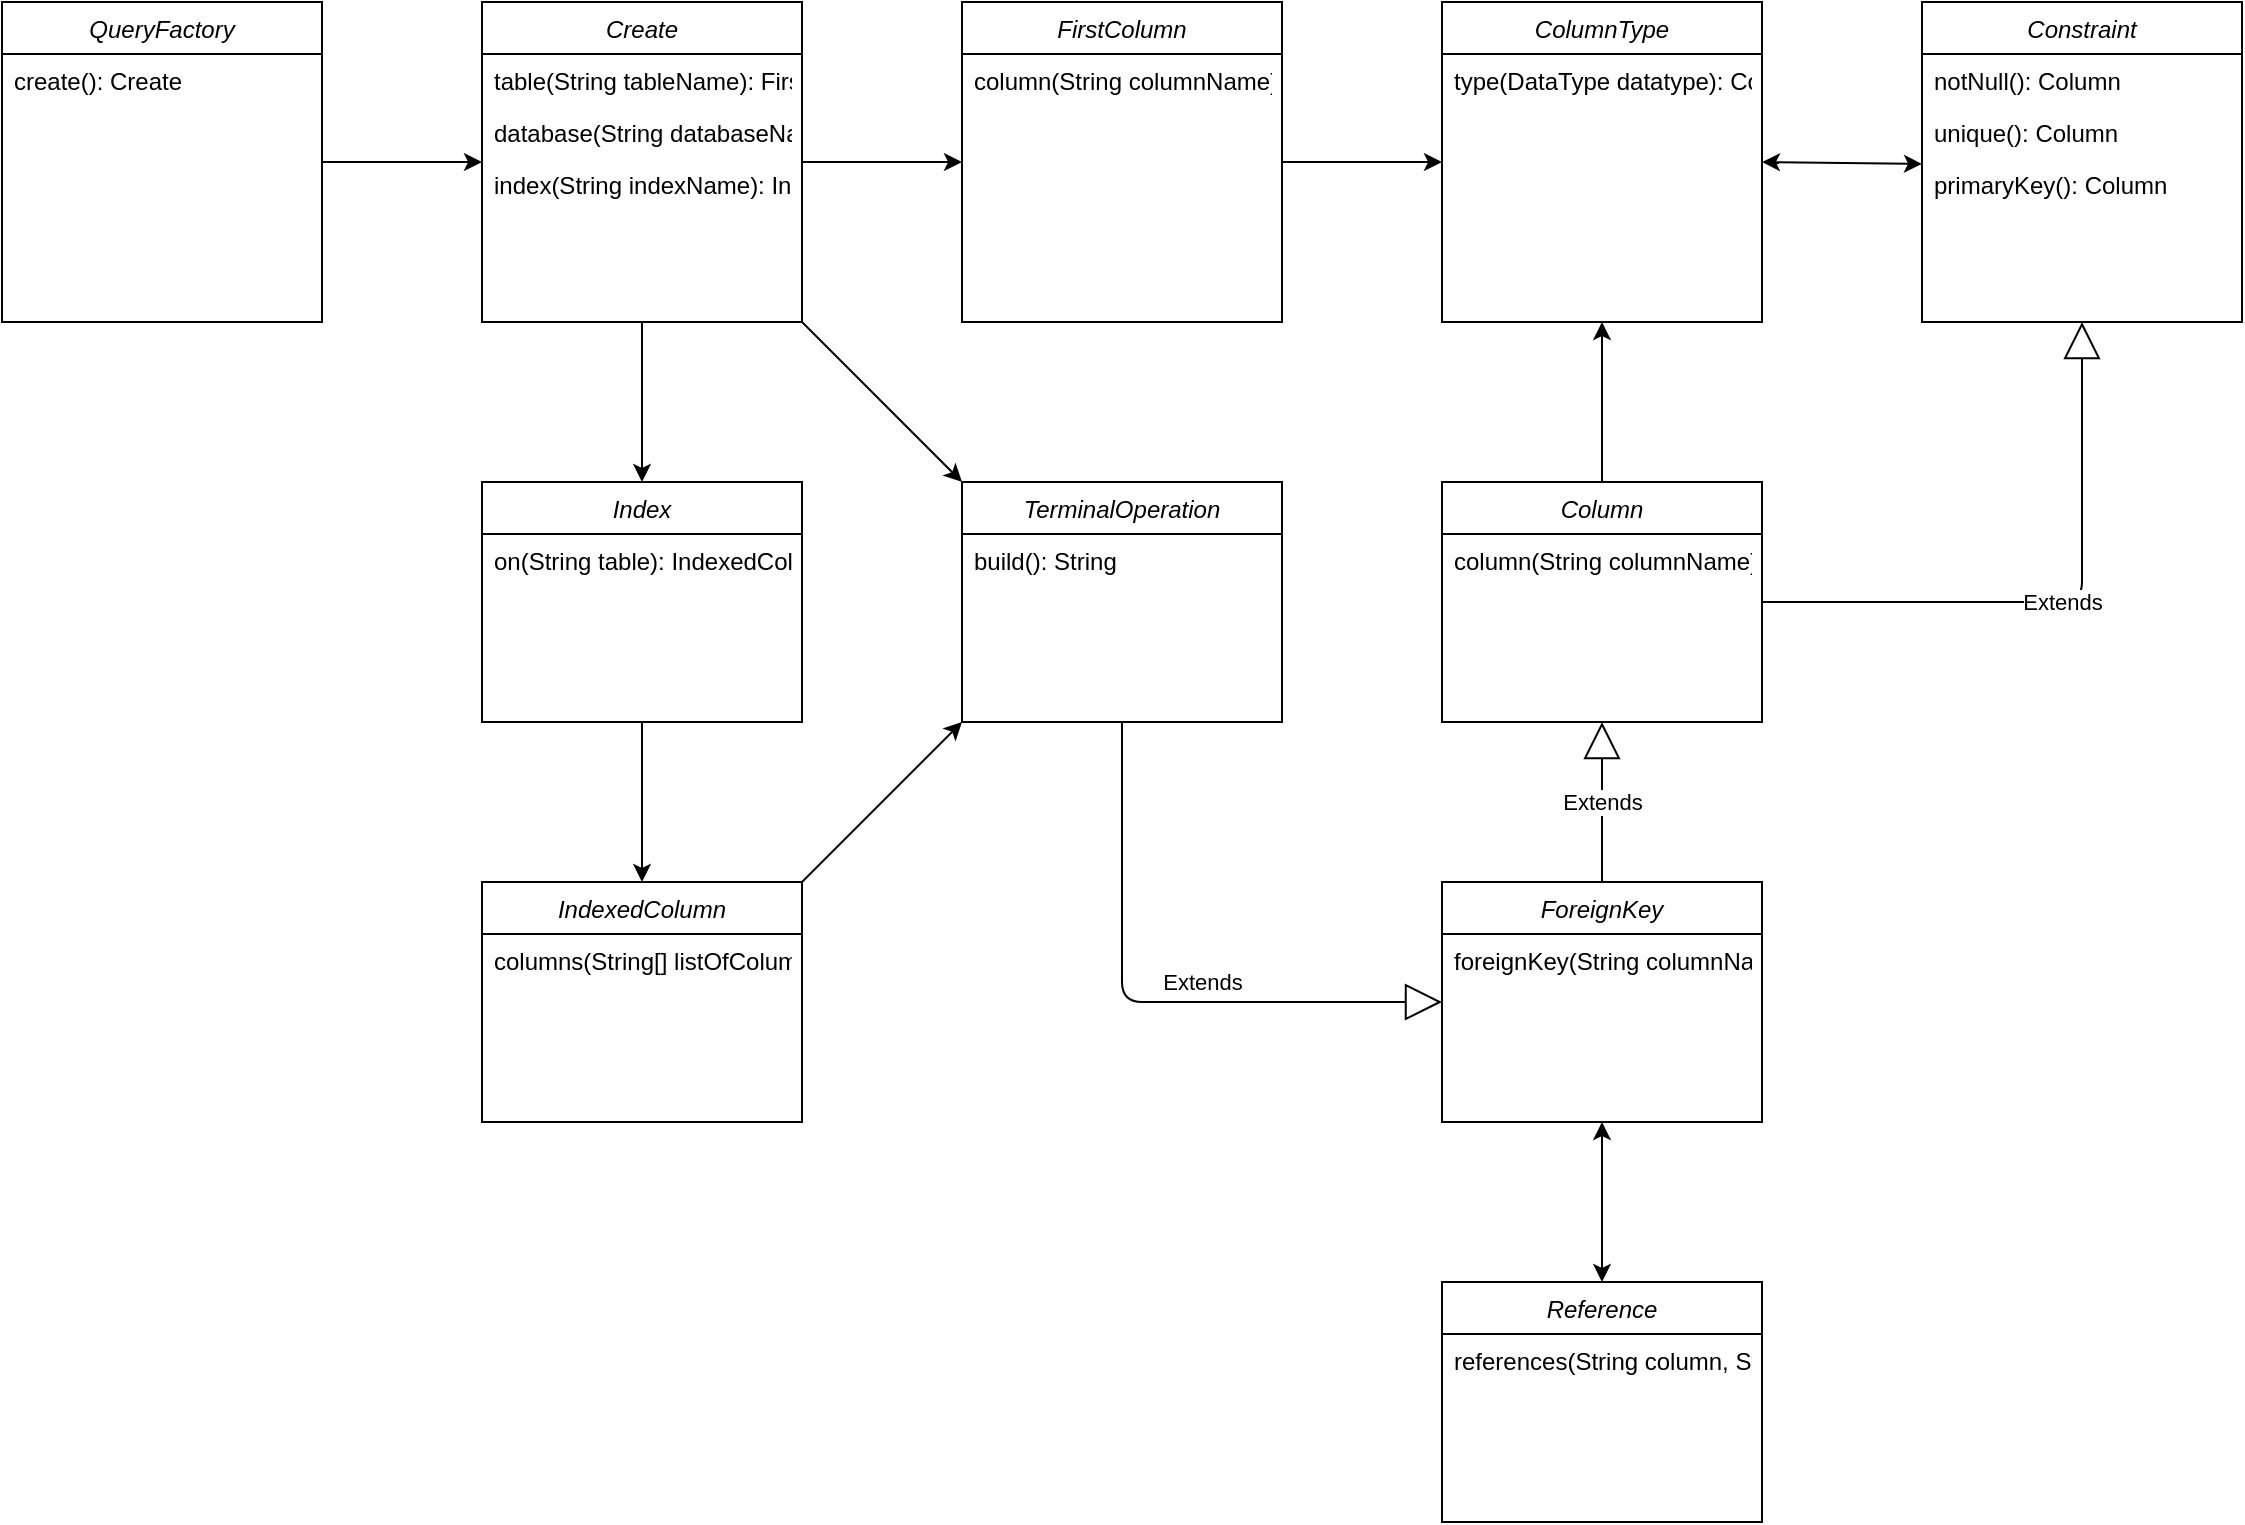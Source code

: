 <mxfile version="14.6.10" type="device"><diagram id="C5RBs43oDa-KdzZeNtuy" name="Page-1"><mxGraphModel dx="1026" dy="450" grid="1" gridSize="10" guides="1" tooltips="1" connect="1" arrows="1" fold="1" page="1" pageScale="1" pageWidth="827" pageHeight="1169" math="0" shadow="0"><root><mxCell id="WIyWlLk6GJQsqaUBKTNV-0"/><mxCell id="WIyWlLk6GJQsqaUBKTNV-1" parent="WIyWlLk6GJQsqaUBKTNV-0"/><mxCell id="zkfFHV4jXpPFQw0GAbJ--0" value="QueryFactory" style="swimlane;fontStyle=2;align=center;verticalAlign=top;childLayout=stackLayout;horizontal=1;startSize=26;horizontalStack=0;resizeParent=1;resizeLast=0;collapsible=1;marginBottom=0;rounded=0;shadow=0;strokeWidth=1;" parent="WIyWlLk6GJQsqaUBKTNV-1" vertex="1"><mxGeometry x="40" y="360" width="160" height="160" as="geometry"><mxRectangle x="230" y="140" width="160" height="26" as="alternateBounds"/></mxGeometry></mxCell><mxCell id="A3a8MVvxwytOtdOD7NzR-0" value="create(): Create" style="text;align=left;verticalAlign=top;spacingLeft=4;spacingRight=4;overflow=hidden;rotatable=0;points=[[0,0.5],[1,0.5]];portConstraint=eastwest;" parent="zkfFHV4jXpPFQw0GAbJ--0" vertex="1"><mxGeometry y="26" width="160" height="26" as="geometry"/></mxCell><mxCell id="395rzQ1Sz0LrWafPme_m-4" value="Create" style="swimlane;fontStyle=2;align=center;verticalAlign=top;childLayout=stackLayout;horizontal=1;startSize=26;horizontalStack=0;resizeParent=1;resizeLast=0;collapsible=1;marginBottom=0;rounded=0;shadow=0;strokeWidth=1;" parent="WIyWlLk6GJQsqaUBKTNV-1" vertex="1"><mxGeometry x="280" y="360" width="160" height="160" as="geometry"><mxRectangle x="230" y="140" width="160" height="26" as="alternateBounds"/></mxGeometry></mxCell><mxCell id="395rzQ1Sz0LrWafPme_m-5" value="table(String tableName): FirstColumn" style="text;align=left;verticalAlign=top;spacingLeft=4;spacingRight=4;overflow=hidden;rotatable=0;points=[[0,0.5],[1,0.5]];portConstraint=eastwest;" parent="395rzQ1Sz0LrWafPme_m-4" vertex="1"><mxGeometry y="26" width="160" height="26" as="geometry"/></mxCell><mxCell id="7ETvCpZVFwaiH-7jqnZN-0" value="database(String databaseName): TerminalOperation" style="text;align=left;verticalAlign=top;spacingLeft=4;spacingRight=4;overflow=hidden;rotatable=0;points=[[0,0.5],[1,0.5]];portConstraint=eastwest;" parent="395rzQ1Sz0LrWafPme_m-4" vertex="1"><mxGeometry y="52" width="160" height="26" as="geometry"/></mxCell><mxCell id="XbL8VKQHBPDlRRQsfSdW-14" value="index(String indexName): Index" style="text;align=left;verticalAlign=top;spacingLeft=4;spacingRight=4;overflow=hidden;rotatable=0;points=[[0,0.5],[1,0.5]];portConstraint=eastwest;" parent="395rzQ1Sz0LrWafPme_m-4" vertex="1"><mxGeometry y="78" width="160" height="26" as="geometry"/></mxCell><mxCell id="395rzQ1Sz0LrWafPme_m-12" value="" style="endArrow=classic;html=1;entryX=0;entryY=0.5;entryDx=0;entryDy=0;exitX=1;exitY=0.5;exitDx=0;exitDy=0;" parent="WIyWlLk6GJQsqaUBKTNV-1" source="zkfFHV4jXpPFQw0GAbJ--0" target="395rzQ1Sz0LrWafPme_m-4" edge="1"><mxGeometry width="50" height="50" relative="1" as="geometry"><mxPoint x="260" y="520" as="sourcePoint"/><mxPoint x="200" y="407" as="targetPoint"/></mxGeometry></mxCell><mxCell id="A3a8MVvxwytOtdOD7NzR-1" value="ColumnType" style="swimlane;fontStyle=2;align=center;verticalAlign=top;childLayout=stackLayout;horizontal=1;startSize=26;horizontalStack=0;resizeParent=1;resizeLast=0;collapsible=1;marginBottom=0;rounded=0;shadow=0;strokeWidth=1;" parent="WIyWlLk6GJQsqaUBKTNV-1" vertex="1"><mxGeometry x="760" y="360" width="160" height="160" as="geometry"><mxRectangle x="230" y="140" width="160" height="26" as="alternateBounds"/></mxGeometry></mxCell><mxCell id="A3a8MVvxwytOtdOD7NzR-2" value="type(DataType datatype): Constraint" style="text;align=left;verticalAlign=top;spacingLeft=4;spacingRight=4;overflow=hidden;rotatable=0;points=[[0,0.5],[1,0.5]];portConstraint=eastwest;" parent="A3a8MVvxwytOtdOD7NzR-1" vertex="1"><mxGeometry y="26" width="160" height="26" as="geometry"/></mxCell><mxCell id="A3a8MVvxwytOtdOD7NzR-3" value="FirstColumn" style="swimlane;fontStyle=2;align=center;verticalAlign=top;childLayout=stackLayout;horizontal=1;startSize=26;horizontalStack=0;resizeParent=1;resizeLast=0;collapsible=1;marginBottom=0;rounded=0;shadow=0;strokeWidth=1;" parent="WIyWlLk6GJQsqaUBKTNV-1" vertex="1"><mxGeometry x="520" y="360" width="160" height="160" as="geometry"><mxRectangle x="230" y="140" width="160" height="26" as="alternateBounds"/></mxGeometry></mxCell><mxCell id="XbL8VKQHBPDlRRQsfSdW-12" value="column(String columnName): ColumnType" style="text;align=left;verticalAlign=top;spacingLeft=4;spacingRight=4;overflow=hidden;rotatable=0;points=[[0,0.5],[1,0.5]];portConstraint=eastwest;" parent="A3a8MVvxwytOtdOD7NzR-3" vertex="1"><mxGeometry y="26" width="160" height="26" as="geometry"/></mxCell><mxCell id="A3a8MVvxwytOtdOD7NzR-5" value="" style="endArrow=classic;html=1;entryX=0;entryY=0.5;entryDx=0;entryDy=0;exitX=1;exitY=0.5;exitDx=0;exitDy=0;" parent="WIyWlLk6GJQsqaUBKTNV-1" source="395rzQ1Sz0LrWafPme_m-4" target="A3a8MVvxwytOtdOD7NzR-3" edge="1"><mxGeometry width="50" height="50" relative="1" as="geometry"><mxPoint x="210" y="430" as="sourcePoint"/><mxPoint x="290" y="430" as="targetPoint"/></mxGeometry></mxCell><mxCell id="A3a8MVvxwytOtdOD7NzR-6" value="" style="endArrow=classic;html=1;entryX=0;entryY=0.5;entryDx=0;entryDy=0;exitX=1;exitY=0.5;exitDx=0;exitDy=0;" parent="WIyWlLk6GJQsqaUBKTNV-1" source="A3a8MVvxwytOtdOD7NzR-3" target="A3a8MVvxwytOtdOD7NzR-1" edge="1"><mxGeometry width="50" height="50" relative="1" as="geometry"><mxPoint x="710" y="450" as="sourcePoint"/><mxPoint x="530" y="430" as="targetPoint"/></mxGeometry></mxCell><mxCell id="A3a8MVvxwytOtdOD7NzR-9" value="Column" style="swimlane;fontStyle=2;align=center;verticalAlign=top;childLayout=stackLayout;horizontal=1;startSize=26;horizontalStack=0;resizeParent=1;resizeLast=0;collapsible=1;marginBottom=0;rounded=0;shadow=0;strokeWidth=1;" parent="WIyWlLk6GJQsqaUBKTNV-1" vertex="1"><mxGeometry x="760" y="600" width="160" height="120" as="geometry"><mxRectangle x="230" y="140" width="160" height="26" as="alternateBounds"/></mxGeometry></mxCell><mxCell id="A3a8MVvxwytOtdOD7NzR-10" value="column(String columnName): ColumnType" style="text;align=left;verticalAlign=top;spacingLeft=4;spacingRight=4;overflow=hidden;rotatable=0;points=[[0,0.5],[1,0.5]];portConstraint=eastwest;" parent="A3a8MVvxwytOtdOD7NzR-9" vertex="1"><mxGeometry y="26" width="160" height="26" as="geometry"/></mxCell><mxCell id="7ETvCpZVFwaiH-7jqnZN-1" value="TerminalOperation" style="swimlane;fontStyle=2;align=center;verticalAlign=top;childLayout=stackLayout;horizontal=1;startSize=26;horizontalStack=0;resizeParent=1;resizeLast=0;collapsible=1;marginBottom=0;rounded=0;shadow=0;strokeWidth=1;" parent="WIyWlLk6GJQsqaUBKTNV-1" vertex="1"><mxGeometry x="520" y="600" width="160" height="120" as="geometry"><mxRectangle x="230" y="140" width="160" height="26" as="alternateBounds"/></mxGeometry></mxCell><mxCell id="7ETvCpZVFwaiH-7jqnZN-2" value="build(): String" style="text;align=left;verticalAlign=top;spacingLeft=4;spacingRight=4;overflow=hidden;rotatable=0;points=[[0,0.5],[1,0.5]];portConstraint=eastwest;" parent="7ETvCpZVFwaiH-7jqnZN-1" vertex="1"><mxGeometry y="26" width="160" height="26" as="geometry"/></mxCell><mxCell id="7ETvCpZVFwaiH-7jqnZN-4" value="" style="endArrow=classic;html=1;entryX=0;entryY=0;entryDx=0;entryDy=0;exitX=1;exitY=1;exitDx=0;exitDy=0;" parent="WIyWlLk6GJQsqaUBKTNV-1" source="395rzQ1Sz0LrWafPme_m-4" target="7ETvCpZVFwaiH-7jqnZN-1" edge="1"><mxGeometry width="50" height="50" relative="1" as="geometry"><mxPoint x="450" y="430" as="sourcePoint"/><mxPoint x="530" y="430" as="targetPoint"/></mxGeometry></mxCell><mxCell id="kE2_z7dA7F_K42ZVnH6D-0" value="Constraint" style="swimlane;fontStyle=2;align=center;verticalAlign=top;childLayout=stackLayout;horizontal=1;startSize=26;horizontalStack=0;resizeParent=1;resizeLast=0;collapsible=1;marginBottom=0;rounded=0;shadow=0;strokeWidth=1;" parent="WIyWlLk6GJQsqaUBKTNV-1" vertex="1"><mxGeometry x="1000" y="360" width="160" height="160" as="geometry"><mxRectangle x="230" y="140" width="160" height="26" as="alternateBounds"/></mxGeometry></mxCell><mxCell id="kE2_z7dA7F_K42ZVnH6D-4" value="notNull(): Column" style="text;align=left;verticalAlign=top;spacingLeft=4;spacingRight=4;overflow=hidden;rotatable=0;points=[[0,0.5],[1,0.5]];portConstraint=eastwest;" parent="kE2_z7dA7F_K42ZVnH6D-0" vertex="1"><mxGeometry y="26" width="160" height="26" as="geometry"/></mxCell><mxCell id="kE2_z7dA7F_K42ZVnH6D-1" value="unique(): Column" style="text;align=left;verticalAlign=top;spacingLeft=4;spacingRight=4;overflow=hidden;rotatable=0;points=[[0,0.5],[1,0.5]];portConstraint=eastwest;" parent="kE2_z7dA7F_K42ZVnH6D-0" vertex="1"><mxGeometry y="52" width="160" height="26" as="geometry"/></mxCell><mxCell id="XbL8VKQHBPDlRRQsfSdW-2" value="primaryKey(): Column" style="text;align=left;verticalAlign=top;spacingLeft=4;spacingRight=4;overflow=hidden;rotatable=0;points=[[0,0.5],[1,0.5]];portConstraint=eastwest;" parent="kE2_z7dA7F_K42ZVnH6D-0" vertex="1"><mxGeometry y="78" width="160" height="26" as="geometry"/></mxCell><mxCell id="kE2_z7dA7F_K42ZVnH6D-2" value="Extends" style="endArrow=block;endSize=16;endFill=0;html=1;entryX=0.5;entryY=1;entryDx=0;entryDy=0;exitX=1;exitY=0.5;exitDx=0;exitDy=0;" parent="WIyWlLk6GJQsqaUBKTNV-1" source="A3a8MVvxwytOtdOD7NzR-9" target="kE2_z7dA7F_K42ZVnH6D-0" edge="1"><mxGeometry width="160" relative="1" as="geometry"><mxPoint x="1080" y="600" as="sourcePoint"/><mxPoint x="1090" y="490" as="targetPoint"/><Array as="points"><mxPoint x="1080" y="660"/></Array></mxGeometry></mxCell><mxCell id="XbL8VKQHBPDlRRQsfSdW-0" value="" style="endArrow=classic;html=1;exitX=0.5;exitY=0;exitDx=0;exitDy=0;entryX=0.5;entryY=1;entryDx=0;entryDy=0;" parent="WIyWlLk6GJQsqaUBKTNV-1" source="A3a8MVvxwytOtdOD7NzR-9" target="A3a8MVvxwytOtdOD7NzR-1" edge="1"><mxGeometry width="50" height="50" relative="1" as="geometry"><mxPoint x="930" y="430" as="sourcePoint"/><mxPoint x="940" y="500" as="targetPoint"/></mxGeometry></mxCell><mxCell id="XbL8VKQHBPDlRRQsfSdW-1" value="" style="endArrow=classic;startArrow=classic;html=1;exitX=0;exitY=0.115;exitDx=0;exitDy=0;entryX=1;entryY=0.5;entryDx=0;entryDy=0;exitPerimeter=0;" parent="WIyWlLk6GJQsqaUBKTNV-1" source="XbL8VKQHBPDlRRQsfSdW-2" target="A3a8MVvxwytOtdOD7NzR-1" edge="1"><mxGeometry width="50" height="50" relative="1" as="geometry"><mxPoint x="999.96" y="838" as="sourcePoint"/><mxPoint x="920" y="838" as="targetPoint"/></mxGeometry></mxCell><mxCell id="XbL8VKQHBPDlRRQsfSdW-3" value="Reference" style="swimlane;fontStyle=2;align=center;verticalAlign=top;childLayout=stackLayout;horizontal=1;startSize=26;horizontalStack=0;resizeParent=1;resizeLast=0;collapsible=1;marginBottom=0;rounded=0;shadow=0;strokeWidth=1;" parent="WIyWlLk6GJQsqaUBKTNV-1" vertex="1"><mxGeometry x="760" y="1000" width="160" height="120" as="geometry"><mxRectangle x="230" y="140" width="160" height="26" as="alternateBounds"/></mxGeometry></mxCell><mxCell id="XbL8VKQHBPDlRRQsfSdW-4" value="references(String column, String ofTable): ForeignKey" style="text;align=left;verticalAlign=top;spacingLeft=4;spacingRight=4;overflow=hidden;rotatable=0;points=[[0,0.5],[1,0.5]];portConstraint=eastwest;" parent="XbL8VKQHBPDlRRQsfSdW-3" vertex="1"><mxGeometry y="26" width="160" height="26" as="geometry"/></mxCell><mxCell id="XbL8VKQHBPDlRRQsfSdW-8" value="ForeignKey" style="swimlane;fontStyle=2;align=center;verticalAlign=top;childLayout=stackLayout;horizontal=1;startSize=26;horizontalStack=0;resizeParent=1;resizeLast=0;collapsible=1;marginBottom=0;rounded=0;shadow=0;strokeWidth=1;" parent="WIyWlLk6GJQsqaUBKTNV-1" vertex="1"><mxGeometry x="760" y="800" width="160" height="120" as="geometry"><mxRectangle x="230" y="140" width="160" height="26" as="alternateBounds"/></mxGeometry></mxCell><mxCell id="XbL8VKQHBPDlRRQsfSdW-7" value="foreignKey(String columnName): Reference" style="text;align=left;verticalAlign=top;spacingLeft=4;spacingRight=4;overflow=hidden;rotatable=0;points=[[0,0.5],[1,0.5]];portConstraint=eastwest;" parent="XbL8VKQHBPDlRRQsfSdW-8" vertex="1"><mxGeometry y="26" width="160" height="26" as="geometry"/></mxCell><mxCell id="XbL8VKQHBPDlRRQsfSdW-10" value="" style="endArrow=classic;startArrow=classic;html=1;exitX=0.5;exitY=1;exitDx=0;exitDy=0;entryX=0.5;entryY=0;entryDx=0;entryDy=0;" parent="WIyWlLk6GJQsqaUBKTNV-1" source="XbL8VKQHBPDlRRQsfSdW-8" target="XbL8VKQHBPDlRRQsfSdW-3" edge="1"><mxGeometry width="50" height="50" relative="1" as="geometry"><mxPoint x="1010" y="450.99" as="sourcePoint"/><mxPoint x="870" y="1040" as="targetPoint"/></mxGeometry></mxCell><mxCell id="XbL8VKQHBPDlRRQsfSdW-11" value="Extends" style="endArrow=block;endSize=16;endFill=0;html=1;entryX=0.5;entryY=1;entryDx=0;entryDy=0;exitX=0.5;exitY=0;exitDx=0;exitDy=0;" parent="WIyWlLk6GJQsqaUBKTNV-1" source="XbL8VKQHBPDlRRQsfSdW-8" target="A3a8MVvxwytOtdOD7NzR-9" edge="1"><mxGeometry width="160" relative="1" as="geometry"><mxPoint x="930" y="690" as="sourcePoint"/><mxPoint x="1010" y="690" as="targetPoint"/></mxGeometry></mxCell><mxCell id="XbL8VKQHBPDlRRQsfSdW-13" value="Extends" style="endArrow=block;endSize=16;endFill=0;html=1;entryX=0;entryY=0.5;entryDx=0;entryDy=0;exitX=0.5;exitY=1;exitDx=0;exitDy=0;" parent="WIyWlLk6GJQsqaUBKTNV-1" source="7ETvCpZVFwaiH-7jqnZN-1" target="XbL8VKQHBPDlRRQsfSdW-8" edge="1"><mxGeometry x="0.2" y="10" width="160" relative="1" as="geometry"><mxPoint x="850" y="810" as="sourcePoint"/><mxPoint x="850" y="730" as="targetPoint"/><Array as="points"><mxPoint x="600" y="860"/></Array><mxPoint as="offset"/></mxGeometry></mxCell><mxCell id="XbL8VKQHBPDlRRQsfSdW-15" value="Index" style="swimlane;fontStyle=2;align=center;verticalAlign=top;childLayout=stackLayout;horizontal=1;startSize=26;horizontalStack=0;resizeParent=1;resizeLast=0;collapsible=1;marginBottom=0;rounded=0;shadow=0;strokeWidth=1;" parent="WIyWlLk6GJQsqaUBKTNV-1" vertex="1"><mxGeometry x="280" y="600" width="160" height="120" as="geometry"><mxRectangle x="230" y="140" width="160" height="26" as="alternateBounds"/></mxGeometry></mxCell><mxCell id="XbL8VKQHBPDlRRQsfSdW-16" value="on(String table): IndexedColumn" style="text;align=left;verticalAlign=top;spacingLeft=4;spacingRight=4;overflow=hidden;rotatable=0;points=[[0,0.5],[1,0.5]];portConstraint=eastwest;" parent="XbL8VKQHBPDlRRQsfSdW-15" vertex="1"><mxGeometry y="26" width="160" height="26" as="geometry"/></mxCell><mxCell id="XbL8VKQHBPDlRRQsfSdW-17" value="IndexedColumn" style="swimlane;fontStyle=2;align=center;verticalAlign=top;childLayout=stackLayout;horizontal=1;startSize=26;horizontalStack=0;resizeParent=1;resizeLast=0;collapsible=1;marginBottom=0;rounded=0;shadow=0;strokeWidth=1;" parent="WIyWlLk6GJQsqaUBKTNV-1" vertex="1"><mxGeometry x="280" y="800" width="160" height="120" as="geometry"><mxRectangle x="230" y="140" width="160" height="26" as="alternateBounds"/></mxGeometry></mxCell><mxCell id="XbL8VKQHBPDlRRQsfSdW-21" value="columns(String[] listOfColumns): TerminalOperation" style="text;align=left;verticalAlign=top;spacingLeft=4;spacingRight=4;overflow=hidden;rotatable=0;points=[[0,0.5],[1,0.5]];portConstraint=eastwest;" parent="XbL8VKQHBPDlRRQsfSdW-17" vertex="1"><mxGeometry y="26" width="160" height="26" as="geometry"/></mxCell><mxCell id="XbL8VKQHBPDlRRQsfSdW-19" value="" style="endArrow=classic;html=1;entryX=0.5;entryY=0;entryDx=0;entryDy=0;exitX=0.5;exitY=1;exitDx=0;exitDy=0;" parent="WIyWlLk6GJQsqaUBKTNV-1" source="395rzQ1Sz0LrWafPme_m-4" target="XbL8VKQHBPDlRRQsfSdW-15" edge="1"><mxGeometry width="50" height="50" relative="1" as="geometry"><mxPoint x="450" y="530" as="sourcePoint"/><mxPoint x="530" y="610" as="targetPoint"/></mxGeometry></mxCell><mxCell id="XbL8VKQHBPDlRRQsfSdW-20" value="" style="endArrow=classic;html=1;entryX=0.5;entryY=0;entryDx=0;entryDy=0;exitX=0.5;exitY=1;exitDx=0;exitDy=0;" parent="WIyWlLk6GJQsqaUBKTNV-1" source="XbL8VKQHBPDlRRQsfSdW-15" target="XbL8VKQHBPDlRRQsfSdW-17" edge="1"><mxGeometry width="50" height="50" relative="1" as="geometry"><mxPoint x="460" y="540" as="sourcePoint"/><mxPoint x="540" y="620" as="targetPoint"/></mxGeometry></mxCell><mxCell id="XbL8VKQHBPDlRRQsfSdW-23" value="" style="endArrow=classic;html=1;entryX=0;entryY=1;entryDx=0;entryDy=0;exitX=1;exitY=0;exitDx=0;exitDy=0;" parent="WIyWlLk6GJQsqaUBKTNV-1" source="XbL8VKQHBPDlRRQsfSdW-17" target="7ETvCpZVFwaiH-7jqnZN-1" edge="1"><mxGeometry width="50" height="50" relative="1" as="geometry"><mxPoint x="450" y="530" as="sourcePoint"/><mxPoint x="530" y="610" as="targetPoint"/></mxGeometry></mxCell></root></mxGraphModel></diagram></mxfile>